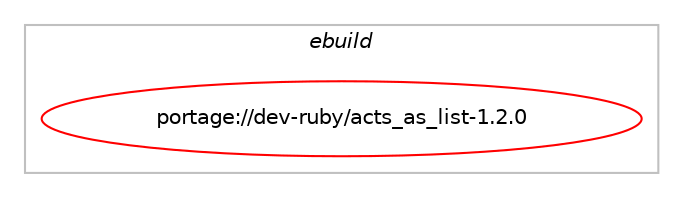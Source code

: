 digraph prolog {

# *************
# Graph options
# *************

newrank=true;
concentrate=true;
compound=true;
graph [rankdir=LR,fontname=Helvetica,fontsize=10,ranksep=1.5];#, ranksep=2.5, nodesep=0.2];
edge  [arrowhead=vee];
node  [fontname=Helvetica,fontsize=10];

# **********
# The ebuild
# **********

subgraph cluster_leftcol {
color=gray;
label=<<i>ebuild</i>>;
id [label="portage://dev-ruby/acts_as_list-1.2.0", color=red, width=4, href="../dev-ruby/acts_as_list-1.2.0.svg"];
}

# ****************
# The dependencies
# ****************

subgraph cluster_midcol {
color=gray;
label=<<i>dependencies</i>>;
subgraph cluster_compile {
fillcolor="#eeeeee";
style=filled;
label=<<i>compile</i>>;
# *** BEGIN UNKNOWN DEPENDENCY TYPE (TODO) ***
# id -> equal(use_conditional_group(positive,ruby_targets_ruby31,portage://dev-ruby/acts_as_list-1.2.0,[package_dependency(portage://dev-ruby/acts_as_list-1.2.0,install,no,dev-lang,ruby,none,[,,],[slot(3.1)],[])]))
# *** END UNKNOWN DEPENDENCY TYPE (TODO) ***

# *** BEGIN UNKNOWN DEPENDENCY TYPE (TODO) ***
# id -> equal(use_conditional_group(positive,ruby_targets_ruby31,portage://dev-ruby/acts_as_list-1.2.0,[package_dependency(portage://dev-ruby/acts_as_list-1.2.0,install,no,virtual,rubygems,none,[,,],[],[use(enable(ruby_targets_ruby31),negative)])]))
# *** END UNKNOWN DEPENDENCY TYPE (TODO) ***

# *** BEGIN UNKNOWN DEPENDENCY TYPE (TODO) ***
# id -> equal(use_conditional_group(positive,ruby_targets_ruby32,portage://dev-ruby/acts_as_list-1.2.0,[package_dependency(portage://dev-ruby/acts_as_list-1.2.0,install,no,dev-lang,ruby,none,[,,],[slot(3.2)],[])]))
# *** END UNKNOWN DEPENDENCY TYPE (TODO) ***

# *** BEGIN UNKNOWN DEPENDENCY TYPE (TODO) ***
# id -> equal(use_conditional_group(positive,ruby_targets_ruby32,portage://dev-ruby/acts_as_list-1.2.0,[package_dependency(portage://dev-ruby/acts_as_list-1.2.0,install,no,virtual,rubygems,none,[,,],[],[use(enable(ruby_targets_ruby32),negative)])]))
# *** END UNKNOWN DEPENDENCY TYPE (TODO) ***

# *** BEGIN UNKNOWN DEPENDENCY TYPE (TODO) ***
# id -> equal(use_conditional_group(positive,ruby_targets_ruby33,portage://dev-ruby/acts_as_list-1.2.0,[package_dependency(portage://dev-ruby/acts_as_list-1.2.0,install,no,dev-lang,ruby,none,[,,],[slot(3.3)],[])]))
# *** END UNKNOWN DEPENDENCY TYPE (TODO) ***

# *** BEGIN UNKNOWN DEPENDENCY TYPE (TODO) ***
# id -> equal(use_conditional_group(positive,ruby_targets_ruby33,portage://dev-ruby/acts_as_list-1.2.0,[package_dependency(portage://dev-ruby/acts_as_list-1.2.0,install,no,virtual,rubygems,none,[,,],[],[use(enable(ruby_targets_ruby33),negative)])]))
# *** END UNKNOWN DEPENDENCY TYPE (TODO) ***

}
subgraph cluster_compileandrun {
fillcolor="#eeeeee";
style=filled;
label=<<i>compile and run</i>>;
}
subgraph cluster_run {
fillcolor="#eeeeee";
style=filled;
label=<<i>run</i>>;
# *** BEGIN UNKNOWN DEPENDENCY TYPE (TODO) ***
# id -> equal(use_conditional_group(positive,ruby_targets_ruby31,portage://dev-ruby/acts_as_list-1.2.0,[package_dependency(portage://dev-ruby/acts_as_list-1.2.0,run,no,dev-lang,ruby,none,[,,],[slot(3.1)],[])]))
# *** END UNKNOWN DEPENDENCY TYPE (TODO) ***

# *** BEGIN UNKNOWN DEPENDENCY TYPE (TODO) ***
# id -> equal(use_conditional_group(positive,ruby_targets_ruby31,portage://dev-ruby/acts_as_list-1.2.0,[package_dependency(portage://dev-ruby/acts_as_list-1.2.0,run,no,dev-ruby,activerecord,greaterequal,[6.1,,,6.1],any_different_slot,[use(enable(ruby_targets_ruby31),negative)]),package_dependency(portage://dev-ruby/acts_as_list-1.2.0,run,no,dev-ruby,activesupport,greaterequal,[6.1,,,6.1],any_different_slot,[use(enable(ruby_targets_ruby31),negative)])]))
# *** END UNKNOWN DEPENDENCY TYPE (TODO) ***

# *** BEGIN UNKNOWN DEPENDENCY TYPE (TODO) ***
# id -> equal(use_conditional_group(positive,ruby_targets_ruby31,portage://dev-ruby/acts_as_list-1.2.0,[package_dependency(portage://dev-ruby/acts_as_list-1.2.0,run,no,virtual,rubygems,none,[,,],[],[use(enable(ruby_targets_ruby31),negative)])]))
# *** END UNKNOWN DEPENDENCY TYPE (TODO) ***

# *** BEGIN UNKNOWN DEPENDENCY TYPE (TODO) ***
# id -> equal(use_conditional_group(positive,ruby_targets_ruby32,portage://dev-ruby/acts_as_list-1.2.0,[package_dependency(portage://dev-ruby/acts_as_list-1.2.0,run,no,dev-lang,ruby,none,[,,],[slot(3.2)],[])]))
# *** END UNKNOWN DEPENDENCY TYPE (TODO) ***

# *** BEGIN UNKNOWN DEPENDENCY TYPE (TODO) ***
# id -> equal(use_conditional_group(positive,ruby_targets_ruby32,portage://dev-ruby/acts_as_list-1.2.0,[package_dependency(portage://dev-ruby/acts_as_list-1.2.0,run,no,dev-ruby,activerecord,greaterequal,[6.1,,,6.1],any_different_slot,[use(enable(ruby_targets_ruby32),negative)]),package_dependency(portage://dev-ruby/acts_as_list-1.2.0,run,no,dev-ruby,activesupport,greaterequal,[6.1,,,6.1],any_different_slot,[use(enable(ruby_targets_ruby32),negative)])]))
# *** END UNKNOWN DEPENDENCY TYPE (TODO) ***

# *** BEGIN UNKNOWN DEPENDENCY TYPE (TODO) ***
# id -> equal(use_conditional_group(positive,ruby_targets_ruby32,portage://dev-ruby/acts_as_list-1.2.0,[package_dependency(portage://dev-ruby/acts_as_list-1.2.0,run,no,virtual,rubygems,none,[,,],[],[use(enable(ruby_targets_ruby32),negative)])]))
# *** END UNKNOWN DEPENDENCY TYPE (TODO) ***

# *** BEGIN UNKNOWN DEPENDENCY TYPE (TODO) ***
# id -> equal(use_conditional_group(positive,ruby_targets_ruby33,portage://dev-ruby/acts_as_list-1.2.0,[package_dependency(portage://dev-ruby/acts_as_list-1.2.0,run,no,dev-lang,ruby,none,[,,],[slot(3.3)],[])]))
# *** END UNKNOWN DEPENDENCY TYPE (TODO) ***

# *** BEGIN UNKNOWN DEPENDENCY TYPE (TODO) ***
# id -> equal(use_conditional_group(positive,ruby_targets_ruby33,portage://dev-ruby/acts_as_list-1.2.0,[package_dependency(portage://dev-ruby/acts_as_list-1.2.0,run,no,dev-ruby,activerecord,greaterequal,[6.1,,,6.1],any_different_slot,[use(enable(ruby_targets_ruby33),negative)]),package_dependency(portage://dev-ruby/acts_as_list-1.2.0,run,no,dev-ruby,activesupport,greaterequal,[6.1,,,6.1],any_different_slot,[use(enable(ruby_targets_ruby33),negative)])]))
# *** END UNKNOWN DEPENDENCY TYPE (TODO) ***

# *** BEGIN UNKNOWN DEPENDENCY TYPE (TODO) ***
# id -> equal(use_conditional_group(positive,ruby_targets_ruby33,portage://dev-ruby/acts_as_list-1.2.0,[package_dependency(portage://dev-ruby/acts_as_list-1.2.0,run,no,virtual,rubygems,none,[,,],[],[use(enable(ruby_targets_ruby33),negative)])]))
# *** END UNKNOWN DEPENDENCY TYPE (TODO) ***

}
}

# **************
# The candidates
# **************

subgraph cluster_choices {
rank=same;
color=gray;
label=<<i>candidates</i>>;

}

}
